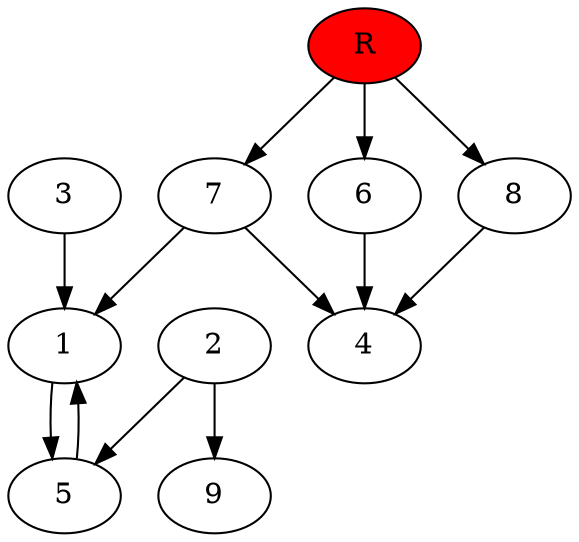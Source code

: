 digraph prb33758 {
	1
	2
	3
	4
	5
	6
	7
	8
	R [fillcolor="#ff0000" style=filled]
	1 -> 5
	2 -> 5
	2 -> 9
	3 -> 1
	5 -> 1
	6 -> 4
	7 -> 1
	7 -> 4
	8 -> 4
	R -> 6
	R -> 7
	R -> 8
}
